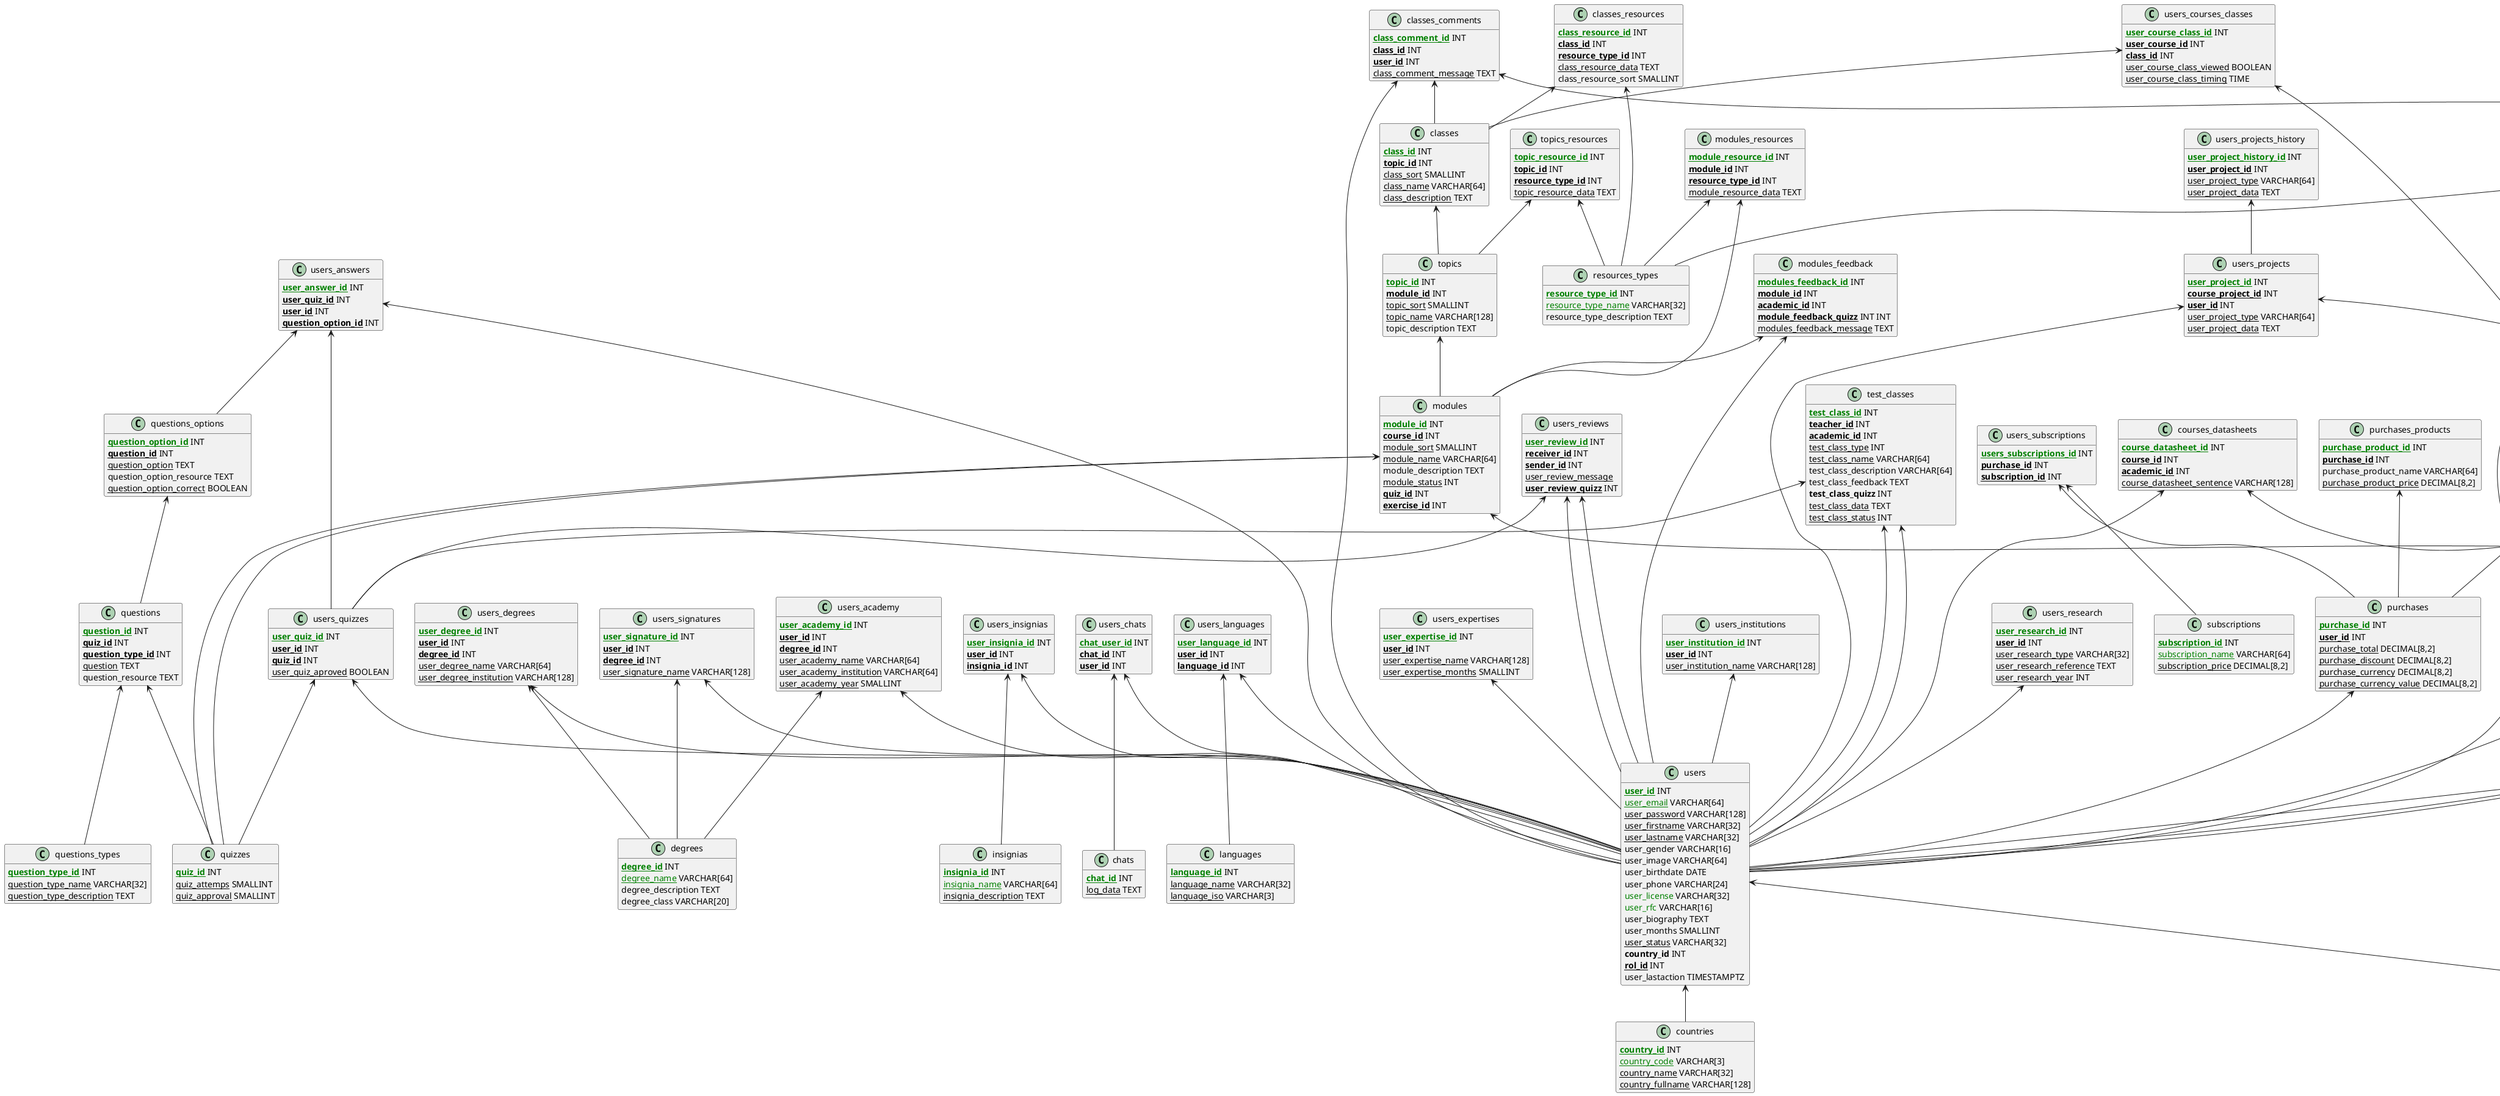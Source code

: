 @startuml entidad-relación
hide methods
!define nn(x) <u>x</u>
!define u(x) <color:green>x</color>
!define fk(x) <b>x</b> INT
!define pk(x) nn(u(<b>x</b>)) INT

'entities
class roles {
	pk(rol_id)
	nn(u(rol_name)) VARCHAR[16]
}

class countries {
	pk(country_id)
	nn(u(country_code)) VARCHAR[3]
	nn(country_name) VARCHAR[32]
	nn(country_fullname) VARCHAR[128]
}

class degrees {
	pk(degree_id)
	nn(u(degree_name)) VARCHAR[64]
	degree_description TEXT
	degree_class VARCHAR[20]
}

class insignias {
	pk(insignia_id)
	nn(u(insignia_name)) VARCHAR[64]
	nn(insignia_description) TEXT
}

class chats {
	pk(chat_id)
	nn(log_data) TEXT
}

class users {
	pk(user_id)
	nn(u(user_email)) VARCHAR[64]
	nn(user_password) VARCHAR[128]
	nn(user_firstname) VARCHAR[32]
	nn(user_lastname) VARCHAR[32]
	user_gender VARCHAR[16]
	user_image VARCHAR[64]
	user_birthdate DATE
	user_phone VARCHAR[24]
	u(user_license) VARCHAR[32]
	u(user_rfc) VARCHAR[16]
	user_biography TEXT
	user_months SMALLINT
	nn(user_status) VARCHAR[32]
	fk(country_id)
	fk(nn(rol_id))
	user_lastaction TIMESTAMPTZ
}

class users_degrees {
	pk(user_degree_id)
	fk(nn(user_id))
	fk(nn(degree_id))
	nn(user_degree_name) VARCHAR[64]
	nn(user_degree_institution) VARCHAR[128]
}

class users_insignias {
	pk(user_insignia_id)
	fk(nn(user_id))
	fk(nn(insignia_id))
}

class users_chats {
	pk(chat_user_id)
	fk(nn(chat_id))
	fk(nn(user_id))
}

class languages {
	pk(language_id)
	nn(language_name) VARCHAR[32]
	nn(language_iso) VARCHAR[3]
}

class users_languages {
	pk(user_language_id)
	fk(nn(user_id))
	fk(nn(language_id))
}

class users_research {
	pk(user_research_id)
	fk(nn(user_id))
	nn(user_research_type) VARCHAR[32]
	nn(user_research_reference) TEXT
	nn(user_research_year) INT
}

class users_managements {
	pk(user_management_id)
	fk(nn(user_id))
	nn(user_management_job) VARCHAR[128]
	nn(user_management_institution) VARCHAR[128]
	nn(user_management_months) SMALLINT
}

class users_expertises {
	pk(user_expertise_id)
	fk(nn(user_id))
	nn(user_expertise_name) VARCHAR[128]
	nn(user_expertise_months) SMALLINT
}

class users_institutions {
	pk(user_institution_id)
	fk(nn(user_id))
	nn(user_institution_name) VARCHAR[128]
}

class users_signatures {
	pk(user_signature_id)
	fk(nn(user_id))
	fk(nn(degree_id))
	nn(user_signature_name) VARCHAR[128]
}

class courses_levels {
	pk(course_level_id)
	nn(course_level_name) VARCHAR[32]
	nn(course_level_description) TEXT
}

class resources_types {
	pk(resource_type_id)
	nn(u(resource_type_name)) VARCHAR[32]
	resource_type_description TEXT
}

class quizzes {
	pk(quiz_id)
	nn(quiz_attemps) SMALLINT
	nn(quiz_approval) SMALLINT
}

class questions_types {
	pk(question_type_id)
	nn(question_type_name) VARCHAR[32]
	nn(question_type_description) TEXT
}

class questions {
	pk(question_id)
	fk(nn(quiz_id))
	fk(nn(question_type_id))
	nn(question) TEXT
	question_resource TEXT
}

class questions_options {
	pk(question_option_id)
	fk(nn(question_id))
	nn(question_option) TEXT
	question_option_resource TEXT
	nn(question_option_correct) BOOLEAN
}

class courses {
	pk(course_id)
	fk(course_level_id)
	fk(nn(teacher_id))
	nn(course_type) INT
	nn(course_name) VARCHAR[128]
	nn(course_introduction) TEXT
	nn(course_objetive) TEXT
	course_price DECIMAL[8,2]
	course_student_profile TEXT
	course_conditions BOOLEAN
	course_activation DATE
	nn(course_modules_no) SMALLINT
}

class synchronous_classes {
	pk(synchronous_class_id)
	fk(nn(course_id))
	nn(synchronous_class_name) VARCHAR[64]
	nn(synchronous_class_description) TEXT
	nn(synchronous_class_scheduled) TIMESTAMPTZ
	nn(synchronous_class_duration) INT
	nn(synchronous_class_finished) BOOLEAN
}

class synchronous_classes_resources {
	pk(synchronous_class_resource_id)
	fk(nn(synchronous_class_id))
	fk(nn(resource_type_id))
	nn(synchronous_class_resource_data) TEXT
}

class courses_projects {
	pk(course_project_id)
	fk(nn(course_id))
	nn(course_project_name) VARCHAR[128]
	nn(course_project_description) TEXT
}

class courses_reviews {
	pk(course_review_id)
	fk(nn(course_id))
	fk(nn(user_id))
	fk(course_quizz) INT<
	nn(course_review_rating) SMALLINT
	nn(course_review_message) TEXT
}

class courses_datasheets {
	pk(course_datasheet_id)
	fk(nn(course_id))
	fk(nn(academic_id))
	nn(course_datasheet_sentence) VARCHAR[128]
}

class courses_forums {
	pk(course_forum_id)
	fk(nn(course_id))
	nn(course_forum_topic) VARCHAR[128]
	nn(course_forum_description) TEXT
}

class courses_forums_comments {
	pk(course_forum_comment_id)
	fk(nn(course_forum_id))
	fk(nn(user_id))
	nn(course_forum_comment_message) TEXT
}

class modules {
	pk(module_id)
	fk(nn(course_id))
	nn(module_sort) SMALLINT
	nn(module_name) VARCHAR[64]
	module_description TEXT
	nn(module_status) INT
	fk(nn(quiz_id))
	fk(nn(exercise_id))
}

class modules_feedback {
	pk(modules_feedback_id)
	fk(nn(module_id))
	fk(nn(academic_id))
	fk(nn(module_feedback_quizz)) INT
	nn(modules_feedback_message) TEXT
}

class modules_resources {
	pk(module_resource_id)
	fk(nn(module_id))
	fk(nn(resource_type_id))
	nn(module_resource_data) TEXT
}

class topics {
	pk(topic_id)
	fk(nn(module_id))
	nn(topic_sort) SMALLINT
	nn(topic_name) VARCHAR[128]
	topic_description TEXT
}

class topics_resources {
	pk(topic_resource_id)
	fk(nn(topic_id))
	fk(nn(resource_type_id))
	nn(topic_resource_data) TEXT
}

class classes {
	pk(class_id)
	fk(nn(topic_id))
	nn(class_sort) SMALLINT
	nn(class_name) VARCHAR[64]
	nn(class_description) TEXT
}

class classes_resources {
	pk(class_resource_id)
	fk(nn(class_id))
	fk(nn(resource_type_id))
	nn(class_resource_data) TEXT
	class_resource_sort SMALLINT
}

class classes_comments {
	pk(class_comment_id)
	fk(nn(class_id))
	fk(nn(user_id))
	nn(class_comment_message) TEXT
}

class test_classes {
	pk(test_class_id)
	fk(nn(teacher_id))
	fk(nn(academic_id))
	nn(test_class_type) INT
	nn(test_class_name) VARCHAR[64]
	test_class_description VARCHAR[64]
	test_class_feedback TEXT
	fk(test_class_quizz)
	nn(test_class_data) TEXT
	nn(test_class_status) INT
}

class subscriptions {
	pk(subscription_id)
	nn(u(subscription_name)) VARCHAR[64]
	nn(subscription_price) DECIMAL[8,2]
}

class purchases {
	pk(purchase_id)
	fk(nn(user_id))
	nn(purchase_total) DECIMAL[8,2]
	nn(purchase_discount) DECIMAL[8,2]
	nn(purchase_currency) DECIMAL[8,2]
	nn(purchase_currency_value) DECIMAL[8,2]
}

class purchases_products {
	pk(purchase_product_id)
	fk(nn(purchase_id))
	purchase_product_name VARCHAR[64]
	nn(purchase_product_price) DECIMAL[8,2]
}

class users_courses {
	pk(user_course_id)
	fk(nn(purchase_id))
	fk(nn(course_id))
	fk(nn(user_id))
	nn(user_course_approved) BOOLEAN
}

class users_courses_classes {
	pk(user_course_class_id)
	fk(nn(user_course_id))
	fk(nn(class_id))
	nn(user_course_class_viewed) BOOLEAN
	nn(user_course_class_timing) TIME
}

class users_quizzes {
	pk(user_quiz_id)
	fk(nn(user_id))
	fk(nn(quiz_id))
	nn(user_quiz_aproved) BOOLEAN
}

class users_answers {
	pk(user_answer_id)
	fk(nn(user_quiz_id))
	fk(nn(user_id))
	fk(nn(question_option_id))
}

class users_reviews {
	pk(user_review_id)
	fk(nn(receiver_id))
	fk(nn(sender_id))
	nn(user_review_message)
	fk(nn(user_review_quizz))
}

class users_projects {
	pk(user_project_id)
	fk(nn(course_project_id))
	fk(nn(user_id))
	nn(user_project_type) VARCHAR[64]
	nn(user_project_data) TEXT
}

class users_subscriptions {
	pk(users_subscriptions_id)
	fk(nn(purchase_id))
	fk(nn(subscription_id))
}

class users_projects_history {
	pk(user_project_history_id)
	fk(nn(user_project_id))
	nn(user_project_type) VARCHAR[64]
	nn(user_project_data) TEXT
}


class users_academy {
	pk(user_academy_id)
	fk(nn(user_id))
	fk(nn(degree_id))
	nn(user_academy_name) VARCHAR[64]
	nn(user_academy_institution) VARCHAR[64]
	nn(user_academy_year) SMALLINT
}



'relation
users <-- countries
users <-- roles
users_degrees <-- users
users_degrees <-- degrees
users_insignias <-- users
users_insignias <-- insignias
users_chats <-- chats
users_chats <-- users
users_languages <-- users
users_languages <-- languages
users_research <-- users
users_managements <-- users
users_expertises <-- users
users_institutions <-- users
users_signatures <-- users
users_signatures <-- degrees
questions <-- quizzes
questions <-- questions_types
questions_options <-- questions
courses <-- courses_levels
courses <-- users
synchronous_classes <-- courses
synchronous_classes_resources <-- synchronous_classes
synchronous_classes_resources <-- resources_types
courses_projects <-- courses
courses_reviews <-- courses
courses_reviews <-- users
courses_reviews <-- roles
courses_datasheets <-- courses
courses_datasheets <-- users
courses_forums <-- courses
courses_forums_comments <-- courses_forums
courses_forums_comments <-- users
courses_forums_comments <-- roles
modules <-- courses
modules <-- quizzes
modules <-- quizzes
modules_feedback <-- modules
modules_feedback <-- users
modules_resources <-- modules
modules_resources <-- resources_types
topics <-- modules
topics_resources <-- topics
topics_resources <-- resources_types
classes <-- topics
classes_resources <-- classes
classes_resources <-- resources_types
classes_comments <-- classes
classes_comments <-- users
classes_comments <-- roles
test_classes <-- users
test_classes <-- users
test_classes <-- users_quizzes
purchases <-- users
purchases_products <-- purchases
users_courses <-- purchases
users_courses <-- courses
users_courses <-- users
users_quizzes <-- users
users_quizzes <-- quizzes
users_answers <-- users_quizzes
users_answers <-- users
users_answers <-- questions_options
users_projects <-- courses_projects
users_projects <-- users
users_subscriptions <-- purchases
users_subscriptions <-- subscriptions
users_projects_history <-- users_projects
users_academy <-- users
users_academy <-- degrees
users_reviews <-- users
users_reviews <-- users
users_reviews <-- users_quizzes
users_courses_classes <-- users_courses
users_courses_classes <-- classes


@enduml
